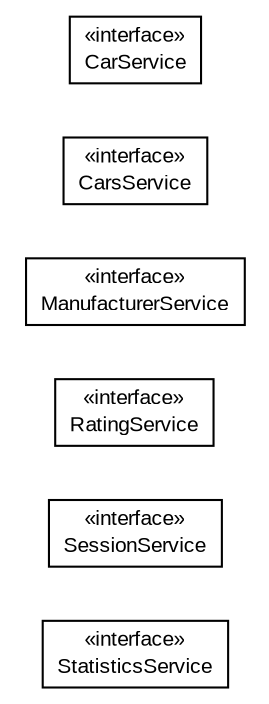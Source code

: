 #!/usr/local/bin/dot
#
# Class diagram 
# Generated by UMLGraph version R5_6-24-gf6e263 (http://www.umlgraph.org/)
#

digraph G {
	edge [fontname="arial",fontsize=10,labelfontname="arial",labelfontsize=10];
	node [fontname="arial",fontsize=10,shape=plaintext];
	nodesep=0.25;
	ranksep=0.5;
	rankdir=LR;
	// com.gwtplatform.carstore.client.rest.StatisticsService
	c74491 [label=<<table title="com.gwtplatform.carstore.client.rest.StatisticsService" border="0" cellborder="1" cellspacing="0" cellpadding="2" port="p" href="./StatisticsService.html">
		<tr><td><table border="0" cellspacing="0" cellpadding="1">
<tr><td align="center" balign="center"> &#171;interface&#187; </td></tr>
<tr><td align="center" balign="center"> StatisticsService </td></tr>
		</table></td></tr>
		</table>>, URL="./StatisticsService.html", fontname="arial", fontcolor="black", fontsize=10.0];
	// com.gwtplatform.carstore.client.rest.SessionService
	c74492 [label=<<table title="com.gwtplatform.carstore.client.rest.SessionService" border="0" cellborder="1" cellspacing="0" cellpadding="2" port="p" href="./SessionService.html">
		<tr><td><table border="0" cellspacing="0" cellpadding="1">
<tr><td align="center" balign="center"> &#171;interface&#187; </td></tr>
<tr><td align="center" balign="center"> SessionService </td></tr>
		</table></td></tr>
		</table>>, URL="./SessionService.html", fontname="arial", fontcolor="black", fontsize=10.0];
	// com.gwtplatform.carstore.client.rest.RatingService
	c74493 [label=<<table title="com.gwtplatform.carstore.client.rest.RatingService" border="0" cellborder="1" cellspacing="0" cellpadding="2" port="p" href="./RatingService.html">
		<tr><td><table border="0" cellspacing="0" cellpadding="1">
<tr><td align="center" balign="center"> &#171;interface&#187; </td></tr>
<tr><td align="center" balign="center"> RatingService </td></tr>
		</table></td></tr>
		</table>>, URL="./RatingService.html", fontname="arial", fontcolor="black", fontsize=10.0];
	// com.gwtplatform.carstore.client.rest.ManufacturerService
	c74494 [label=<<table title="com.gwtplatform.carstore.client.rest.ManufacturerService" border="0" cellborder="1" cellspacing="0" cellpadding="2" port="p" href="./ManufacturerService.html">
		<tr><td><table border="0" cellspacing="0" cellpadding="1">
<tr><td align="center" balign="center"> &#171;interface&#187; </td></tr>
<tr><td align="center" balign="center"> ManufacturerService </td></tr>
		</table></td></tr>
		</table>>, URL="./ManufacturerService.html", fontname="arial", fontcolor="black", fontsize=10.0];
	// com.gwtplatform.carstore.client.rest.CarsService
	c74495 [label=<<table title="com.gwtplatform.carstore.client.rest.CarsService" border="0" cellborder="1" cellspacing="0" cellpadding="2" port="p" href="./CarsService.html">
		<tr><td><table border="0" cellspacing="0" cellpadding="1">
<tr><td align="center" balign="center"> &#171;interface&#187; </td></tr>
<tr><td align="center" balign="center"> CarsService </td></tr>
		</table></td></tr>
		</table>>, URL="./CarsService.html", fontname="arial", fontcolor="black", fontsize=10.0];
	// com.gwtplatform.carstore.client.rest.CarService
	c74496 [label=<<table title="com.gwtplatform.carstore.client.rest.CarService" border="0" cellborder="1" cellspacing="0" cellpadding="2" port="p" href="./CarService.html">
		<tr><td><table border="0" cellspacing="0" cellpadding="1">
<tr><td align="center" balign="center"> &#171;interface&#187; </td></tr>
<tr><td align="center" balign="center"> CarService </td></tr>
		</table></td></tr>
		</table>>, URL="./CarService.html", fontname="arial", fontcolor="black", fontsize=10.0];
}

